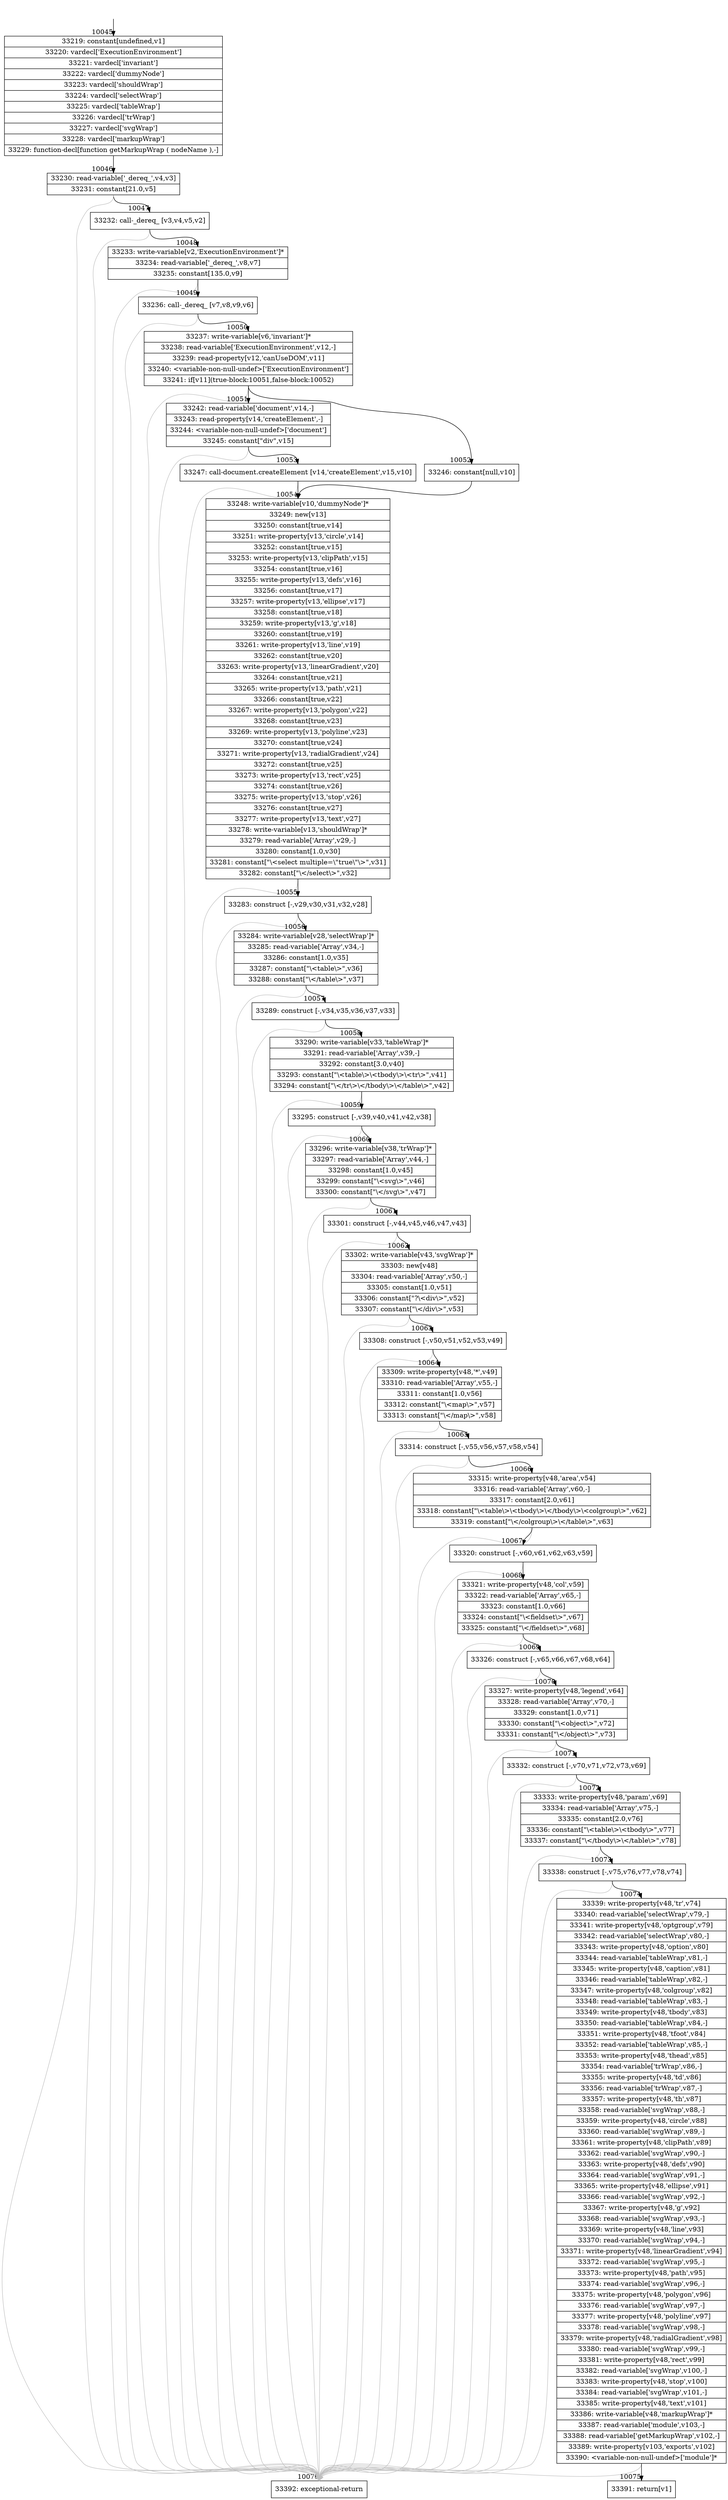 digraph {
rankdir="TD"
BB_entry750[shape=none,label=""];
BB_entry750 -> BB10045 [tailport=s, headport=n, headlabel="    10045"]
BB10045 [shape=record label="{33219: constant[undefined,v1]|33220: vardecl['ExecutionEnvironment']|33221: vardecl['invariant']|33222: vardecl['dummyNode']|33223: vardecl['shouldWrap']|33224: vardecl['selectWrap']|33225: vardecl['tableWrap']|33226: vardecl['trWrap']|33227: vardecl['svgWrap']|33228: vardecl['markupWrap']|33229: function-decl[function getMarkupWrap ( nodeName ),-]}" ] 
BB10045 -> BB10046 [tailport=s, headport=n, headlabel="      10046"]
BB10046 [shape=record label="{33230: read-variable['_dereq_',v4,v3]|33231: constant[21.0,v5]}" ] 
BB10046 -> BB10047 [tailport=s, headport=n, headlabel="      10047"]
BB10046 -> BB10076 [tailport=s, headport=n, color=gray, headlabel="      10076"]
BB10047 [shape=record label="{33232: call-_dereq_ [v3,v4,v5,v2]}" ] 
BB10047 -> BB10048 [tailport=s, headport=n, headlabel="      10048"]
BB10047 -> BB10076 [tailport=s, headport=n, color=gray]
BB10048 [shape=record label="{33233: write-variable[v2,'ExecutionEnvironment']*|33234: read-variable['_dereq_',v8,v7]|33235: constant[135.0,v9]}" ] 
BB10048 -> BB10049 [tailport=s, headport=n, headlabel="      10049"]
BB10048 -> BB10076 [tailport=s, headport=n, color=gray]
BB10049 [shape=record label="{33236: call-_dereq_ [v7,v8,v9,v6]}" ] 
BB10049 -> BB10050 [tailport=s, headport=n, headlabel="      10050"]
BB10049 -> BB10076 [tailport=s, headport=n, color=gray]
BB10050 [shape=record label="{33237: write-variable[v6,'invariant']*|33238: read-variable['ExecutionEnvironment',v12,-]|33239: read-property[v12,'canUseDOM',v11]|33240: \<variable-non-null-undef\>['ExecutionEnvironment']|33241: if[v11](true-block:10051,false-block:10052)}" ] 
BB10050 -> BB10051 [tailport=s, headport=n, headlabel="      10051"]
BB10050 -> BB10052 [tailport=s, headport=n, headlabel="      10052"]
BB10050 -> BB10076 [tailport=s, headport=n, color=gray]
BB10051 [shape=record label="{33242: read-variable['document',v14,-]|33243: read-property[v14,'createElement',-]|33244: \<variable-non-null-undef\>['document']|33245: constant[\"div\",v15]}" ] 
BB10051 -> BB10053 [tailport=s, headport=n, headlabel="      10053"]
BB10051 -> BB10076 [tailport=s, headport=n, color=gray]
BB10052 [shape=record label="{33246: constant[null,v10]}" ] 
BB10052 -> BB10054 [tailport=s, headport=n, headlabel="      10054"]
BB10053 [shape=record label="{33247: call-document.createElement [v14,'createElement',v15,v10]}" ] 
BB10053 -> BB10054 [tailport=s, headport=n]
BB10053 -> BB10076 [tailport=s, headport=n, color=gray]
BB10054 [shape=record label="{33248: write-variable[v10,'dummyNode']*|33249: new[v13]|33250: constant[true,v14]|33251: write-property[v13,'circle',v14]|33252: constant[true,v15]|33253: write-property[v13,'clipPath',v15]|33254: constant[true,v16]|33255: write-property[v13,'defs',v16]|33256: constant[true,v17]|33257: write-property[v13,'ellipse',v17]|33258: constant[true,v18]|33259: write-property[v13,'g',v18]|33260: constant[true,v19]|33261: write-property[v13,'line',v19]|33262: constant[true,v20]|33263: write-property[v13,'linearGradient',v20]|33264: constant[true,v21]|33265: write-property[v13,'path',v21]|33266: constant[true,v22]|33267: write-property[v13,'polygon',v22]|33268: constant[true,v23]|33269: write-property[v13,'polyline',v23]|33270: constant[true,v24]|33271: write-property[v13,'radialGradient',v24]|33272: constant[true,v25]|33273: write-property[v13,'rect',v25]|33274: constant[true,v26]|33275: write-property[v13,'stop',v26]|33276: constant[true,v27]|33277: write-property[v13,'text',v27]|33278: write-variable[v13,'shouldWrap']*|33279: read-variable['Array',v29,-]|33280: constant[1.0,v30]|33281: constant[\"\\\<select multiple=\\\"true\\\"\\\>\",v31]|33282: constant[\"\\\</select\\\>\",v32]}" ] 
BB10054 -> BB10055 [tailport=s, headport=n, headlabel="      10055"]
BB10054 -> BB10076 [tailport=s, headport=n, color=gray]
BB10055 [shape=record label="{33283: construct [-,v29,v30,v31,v32,v28]}" ] 
BB10055 -> BB10056 [tailport=s, headport=n, headlabel="      10056"]
BB10055 -> BB10076 [tailport=s, headport=n, color=gray]
BB10056 [shape=record label="{33284: write-variable[v28,'selectWrap']*|33285: read-variable['Array',v34,-]|33286: constant[1.0,v35]|33287: constant[\"\\\<table\\\>\",v36]|33288: constant[\"\\\</table\\\>\",v37]}" ] 
BB10056 -> BB10057 [tailport=s, headport=n, headlabel="      10057"]
BB10056 -> BB10076 [tailport=s, headport=n, color=gray]
BB10057 [shape=record label="{33289: construct [-,v34,v35,v36,v37,v33]}" ] 
BB10057 -> BB10058 [tailport=s, headport=n, headlabel="      10058"]
BB10057 -> BB10076 [tailport=s, headport=n, color=gray]
BB10058 [shape=record label="{33290: write-variable[v33,'tableWrap']*|33291: read-variable['Array',v39,-]|33292: constant[3.0,v40]|33293: constant[\"\\\<table\\\>\\\<tbody\\\>\\\<tr\\\>\",v41]|33294: constant[\"\\\</tr\\\>\\\</tbody\\\>\\\</table\\\>\",v42]}" ] 
BB10058 -> BB10059 [tailport=s, headport=n, headlabel="      10059"]
BB10058 -> BB10076 [tailport=s, headport=n, color=gray]
BB10059 [shape=record label="{33295: construct [-,v39,v40,v41,v42,v38]}" ] 
BB10059 -> BB10060 [tailport=s, headport=n, headlabel="      10060"]
BB10059 -> BB10076 [tailport=s, headport=n, color=gray]
BB10060 [shape=record label="{33296: write-variable[v38,'trWrap']*|33297: read-variable['Array',v44,-]|33298: constant[1.0,v45]|33299: constant[\"\\\<svg\\\>\",v46]|33300: constant[\"\\\</svg\\\>\",v47]}" ] 
BB10060 -> BB10061 [tailport=s, headport=n, headlabel="      10061"]
BB10060 -> BB10076 [tailport=s, headport=n, color=gray]
BB10061 [shape=record label="{33301: construct [-,v44,v45,v46,v47,v43]}" ] 
BB10061 -> BB10062 [tailport=s, headport=n, headlabel="      10062"]
BB10061 -> BB10076 [tailport=s, headport=n, color=gray]
BB10062 [shape=record label="{33302: write-variable[v43,'svgWrap']*|33303: new[v48]|33304: read-variable['Array',v50,-]|33305: constant[1.0,v51]|33306: constant[\"?\\\<div\\\>\",v52]|33307: constant[\"\\\</div\\\>\",v53]}" ] 
BB10062 -> BB10063 [tailport=s, headport=n, headlabel="      10063"]
BB10062 -> BB10076 [tailport=s, headport=n, color=gray]
BB10063 [shape=record label="{33308: construct [-,v50,v51,v52,v53,v49]}" ] 
BB10063 -> BB10064 [tailport=s, headport=n, headlabel="      10064"]
BB10063 -> BB10076 [tailport=s, headport=n, color=gray]
BB10064 [shape=record label="{33309: write-property[v48,'*',v49]|33310: read-variable['Array',v55,-]|33311: constant[1.0,v56]|33312: constant[\"\\\<map\\\>\",v57]|33313: constant[\"\\\</map\\\>\",v58]}" ] 
BB10064 -> BB10065 [tailport=s, headport=n, headlabel="      10065"]
BB10064 -> BB10076 [tailport=s, headport=n, color=gray]
BB10065 [shape=record label="{33314: construct [-,v55,v56,v57,v58,v54]}" ] 
BB10065 -> BB10066 [tailport=s, headport=n, headlabel="      10066"]
BB10065 -> BB10076 [tailport=s, headport=n, color=gray]
BB10066 [shape=record label="{33315: write-property[v48,'area',v54]|33316: read-variable['Array',v60,-]|33317: constant[2.0,v61]|33318: constant[\"\\\<table\\\>\\\<tbody\\\>\\\</tbody\\\>\\\<colgroup\\\>\",v62]|33319: constant[\"\\\</colgroup\\\>\\\</table\\\>\",v63]}" ] 
BB10066 -> BB10067 [tailport=s, headport=n, headlabel="      10067"]
BB10066 -> BB10076 [tailport=s, headport=n, color=gray]
BB10067 [shape=record label="{33320: construct [-,v60,v61,v62,v63,v59]}" ] 
BB10067 -> BB10068 [tailport=s, headport=n, headlabel="      10068"]
BB10067 -> BB10076 [tailport=s, headport=n, color=gray]
BB10068 [shape=record label="{33321: write-property[v48,'col',v59]|33322: read-variable['Array',v65,-]|33323: constant[1.0,v66]|33324: constant[\"\\\<fieldset\\\>\",v67]|33325: constant[\"\\\</fieldset\\\>\",v68]}" ] 
BB10068 -> BB10069 [tailport=s, headport=n, headlabel="      10069"]
BB10068 -> BB10076 [tailport=s, headport=n, color=gray]
BB10069 [shape=record label="{33326: construct [-,v65,v66,v67,v68,v64]}" ] 
BB10069 -> BB10070 [tailport=s, headport=n, headlabel="      10070"]
BB10069 -> BB10076 [tailport=s, headport=n, color=gray]
BB10070 [shape=record label="{33327: write-property[v48,'legend',v64]|33328: read-variable['Array',v70,-]|33329: constant[1.0,v71]|33330: constant[\"\\\<object\\\>\",v72]|33331: constant[\"\\\</object\\\>\",v73]}" ] 
BB10070 -> BB10071 [tailport=s, headport=n, headlabel="      10071"]
BB10070 -> BB10076 [tailport=s, headport=n, color=gray]
BB10071 [shape=record label="{33332: construct [-,v70,v71,v72,v73,v69]}" ] 
BB10071 -> BB10072 [tailport=s, headport=n, headlabel="      10072"]
BB10071 -> BB10076 [tailport=s, headport=n, color=gray]
BB10072 [shape=record label="{33333: write-property[v48,'param',v69]|33334: read-variable['Array',v75,-]|33335: constant[2.0,v76]|33336: constant[\"\\\<table\\\>\\\<tbody\\\>\",v77]|33337: constant[\"\\\</tbody\\\>\\\</table\\\>\",v78]}" ] 
BB10072 -> BB10073 [tailport=s, headport=n, headlabel="      10073"]
BB10072 -> BB10076 [tailport=s, headport=n, color=gray]
BB10073 [shape=record label="{33338: construct [-,v75,v76,v77,v78,v74]}" ] 
BB10073 -> BB10074 [tailport=s, headport=n, headlabel="      10074"]
BB10073 -> BB10076 [tailport=s, headport=n, color=gray]
BB10074 [shape=record label="{33339: write-property[v48,'tr',v74]|33340: read-variable['selectWrap',v79,-]|33341: write-property[v48,'optgroup',v79]|33342: read-variable['selectWrap',v80,-]|33343: write-property[v48,'option',v80]|33344: read-variable['tableWrap',v81,-]|33345: write-property[v48,'caption',v81]|33346: read-variable['tableWrap',v82,-]|33347: write-property[v48,'colgroup',v82]|33348: read-variable['tableWrap',v83,-]|33349: write-property[v48,'tbody',v83]|33350: read-variable['tableWrap',v84,-]|33351: write-property[v48,'tfoot',v84]|33352: read-variable['tableWrap',v85,-]|33353: write-property[v48,'thead',v85]|33354: read-variable['trWrap',v86,-]|33355: write-property[v48,'td',v86]|33356: read-variable['trWrap',v87,-]|33357: write-property[v48,'th',v87]|33358: read-variable['svgWrap',v88,-]|33359: write-property[v48,'circle',v88]|33360: read-variable['svgWrap',v89,-]|33361: write-property[v48,'clipPath',v89]|33362: read-variable['svgWrap',v90,-]|33363: write-property[v48,'defs',v90]|33364: read-variable['svgWrap',v91,-]|33365: write-property[v48,'ellipse',v91]|33366: read-variable['svgWrap',v92,-]|33367: write-property[v48,'g',v92]|33368: read-variable['svgWrap',v93,-]|33369: write-property[v48,'line',v93]|33370: read-variable['svgWrap',v94,-]|33371: write-property[v48,'linearGradient',v94]|33372: read-variable['svgWrap',v95,-]|33373: write-property[v48,'path',v95]|33374: read-variable['svgWrap',v96,-]|33375: write-property[v48,'polygon',v96]|33376: read-variable['svgWrap',v97,-]|33377: write-property[v48,'polyline',v97]|33378: read-variable['svgWrap',v98,-]|33379: write-property[v48,'radialGradient',v98]|33380: read-variable['svgWrap',v99,-]|33381: write-property[v48,'rect',v99]|33382: read-variable['svgWrap',v100,-]|33383: write-property[v48,'stop',v100]|33384: read-variable['svgWrap',v101,-]|33385: write-property[v48,'text',v101]|33386: write-variable[v48,'markupWrap']*|33387: read-variable['module',v103,-]|33388: read-variable['getMarkupWrap',v102,-]|33389: write-property[v103,'exports',v102]|33390: \<variable-non-null-undef\>['module']*}" ] 
BB10074 -> BB10075 [tailport=s, headport=n, headlabel="      10075"]
BB10074 -> BB10076 [tailport=s, headport=n, color=gray]
BB10075 [shape=record label="{33391: return[v1]}" ] 
BB10076 [shape=record label="{33392: exceptional-return}" ] 
//#$~ 18031
}

